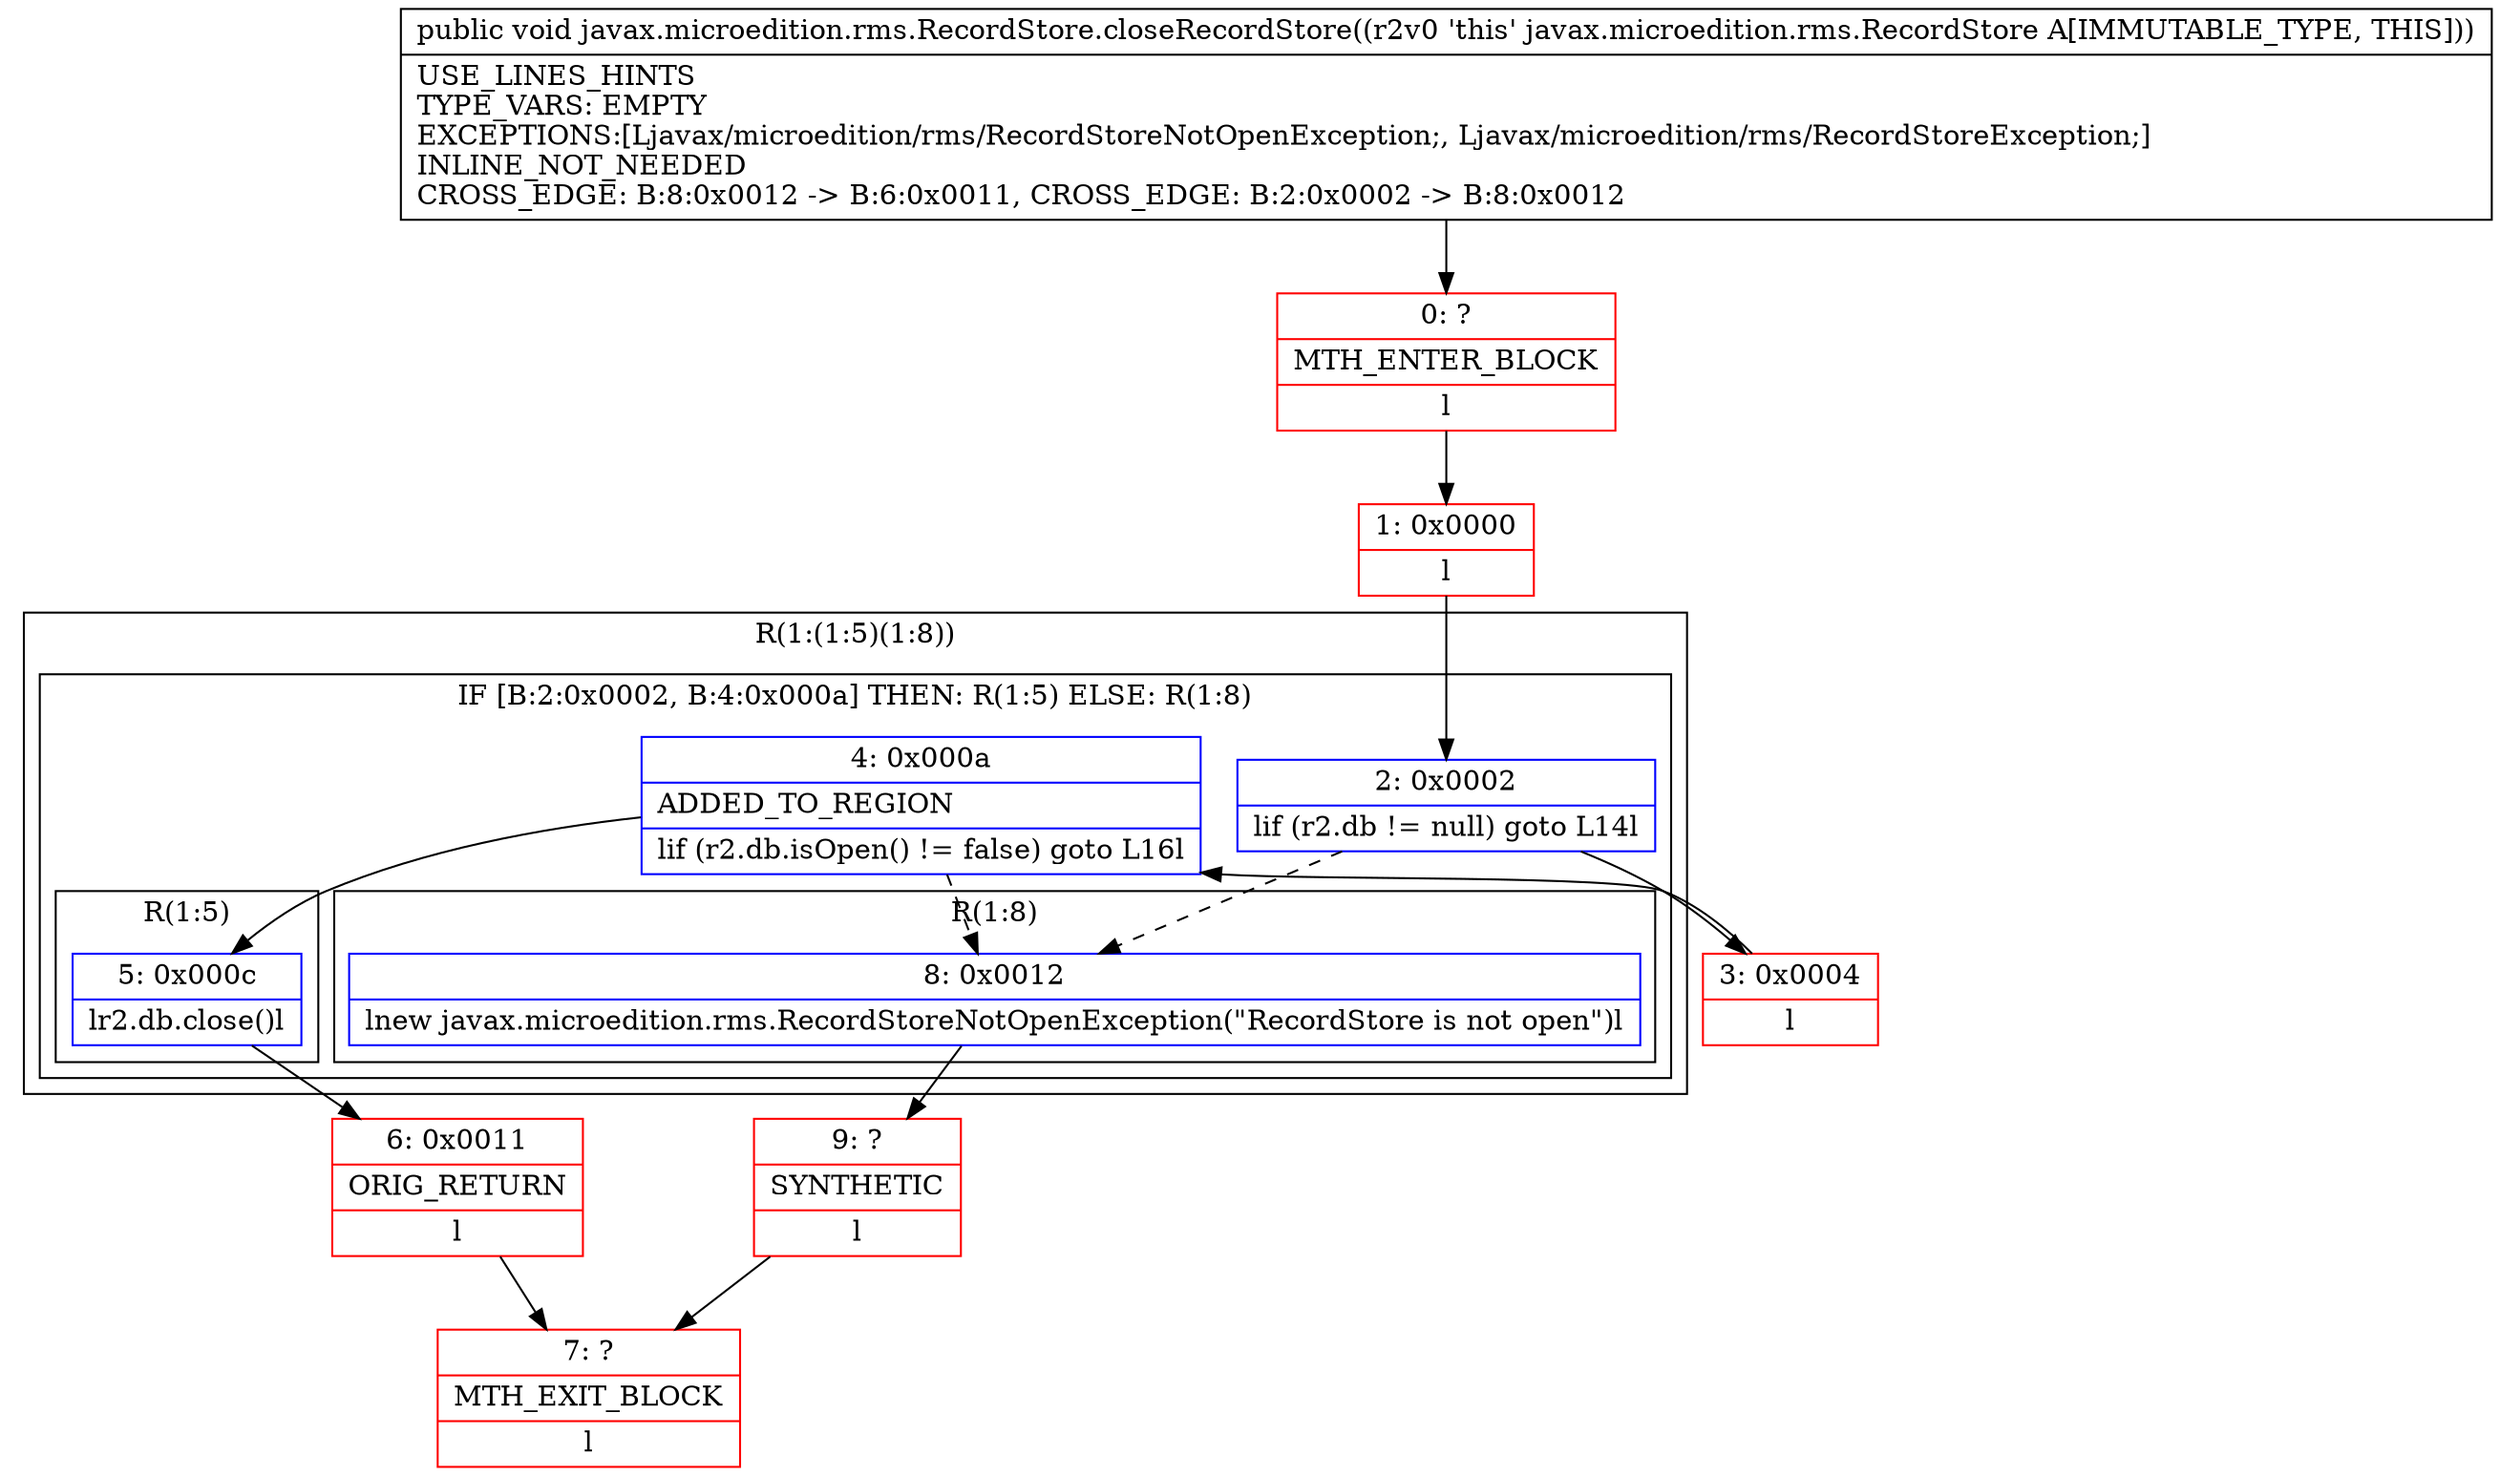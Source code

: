 digraph "CFG forjavax.microedition.rms.RecordStore.closeRecordStore()V" {
subgraph cluster_Region_1343659310 {
label = "R(1:(1:5)(1:8))";
node [shape=record,color=blue];
subgraph cluster_IfRegion_1171622403 {
label = "IF [B:2:0x0002, B:4:0x000a] THEN: R(1:5) ELSE: R(1:8)";
node [shape=record,color=blue];
Node_2 [shape=record,label="{2\:\ 0x0002|lif (r2.db != null) goto L14l}"];
Node_4 [shape=record,label="{4\:\ 0x000a|ADDED_TO_REGION\l|lif (r2.db.isOpen() != false) goto L16l}"];
subgraph cluster_Region_2051570659 {
label = "R(1:5)";
node [shape=record,color=blue];
Node_5 [shape=record,label="{5\:\ 0x000c|lr2.db.close()l}"];
}
subgraph cluster_Region_1388542477 {
label = "R(1:8)";
node [shape=record,color=blue];
Node_8 [shape=record,label="{8\:\ 0x0012|lnew javax.microedition.rms.RecordStoreNotOpenException(\"RecordStore is not open\")l}"];
}
}
}
Node_0 [shape=record,color=red,label="{0\:\ ?|MTH_ENTER_BLOCK\l|l}"];
Node_1 [shape=record,color=red,label="{1\:\ 0x0000|l}"];
Node_3 [shape=record,color=red,label="{3\:\ 0x0004|l}"];
Node_6 [shape=record,color=red,label="{6\:\ 0x0011|ORIG_RETURN\l|l}"];
Node_7 [shape=record,color=red,label="{7\:\ ?|MTH_EXIT_BLOCK\l|l}"];
Node_9 [shape=record,color=red,label="{9\:\ ?|SYNTHETIC\l|l}"];
MethodNode[shape=record,label="{public void javax.microedition.rms.RecordStore.closeRecordStore((r2v0 'this' javax.microedition.rms.RecordStore A[IMMUTABLE_TYPE, THIS]))  | USE_LINES_HINTS\lTYPE_VARS: EMPTY\lEXCEPTIONS:[Ljavax\/microedition\/rms\/RecordStoreNotOpenException;, Ljavax\/microedition\/rms\/RecordStoreException;]\lINLINE_NOT_NEEDED\lCROSS_EDGE: B:8:0x0012 \-\> B:6:0x0011, CROSS_EDGE: B:2:0x0002 \-\> B:8:0x0012\l}"];
MethodNode -> Node_0;
Node_2 -> Node_3;
Node_2 -> Node_8[style=dashed];
Node_4 -> Node_5;
Node_4 -> Node_8[style=dashed];
Node_5 -> Node_6;
Node_8 -> Node_9;
Node_0 -> Node_1;
Node_1 -> Node_2;
Node_3 -> Node_4;
Node_6 -> Node_7;
Node_9 -> Node_7;
}

